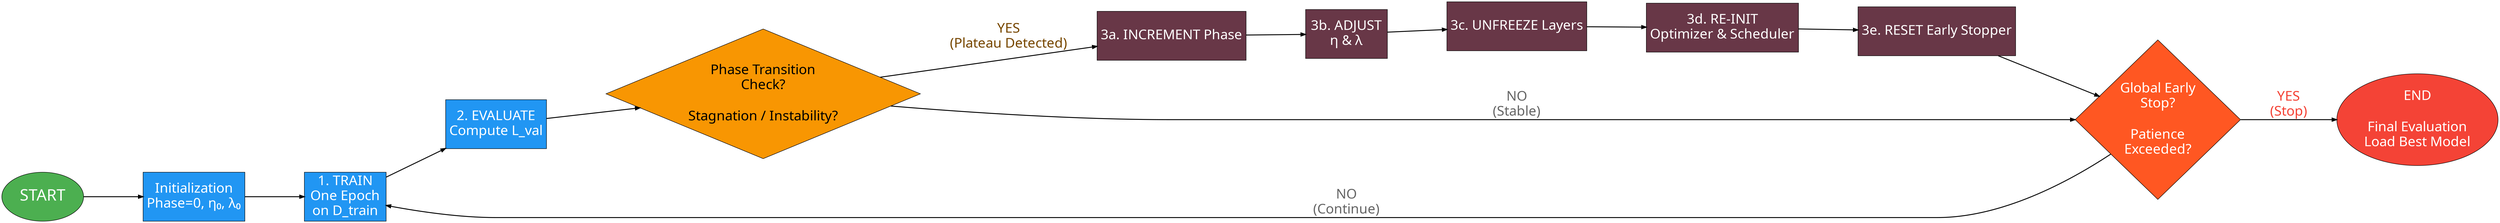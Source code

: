 digraph ProgressiveFineTuning {
    // Layout settings
    rankdir=LR;
    bgcolor=""#ffffff"";
    nodesep=1.2;
    ranksep=1.8;
    
    // Default styles
    node [fontname="Times New Roman", fontsize=30, style=filled, shape=box, width=2.5, height=1.5, fontcolor="#5a3030ff", fillcolor="#96d0ffff", penwidth=1];
    edge [fontname="Times New Roman", fontsize=20, color=black, fontcolor=black, penwidth=2];
    
    // Nodes
    start [label="START", shape=ellipse, fillcolor="#4CAF50", fontcolor="#ffffff", fontsize=35];
    init [label="Initialization\nPhase=0, η₀, λ₀", fillcolor="#2196F3", fontcolor="#ffffff"];
    train [label="1. TRAIN\nOne Epoch\non D_train", fillcolor="#2196F3", fontcolor="#ffffff"];
    eval [label="2. EVALUATE\nCompute L_val", fillcolor="#2196F3", fontcolor="#ffffff"];
    
    phase_check [label="Phase Transition\nCheck?\n\nStagnation / Instability?", shape=diamond, fillcolor="#f89602ff", fontcolor=black, width=1.5, height=1.5];
    
    inc_phase [label="3a. INCREMENT Phase", fillcolor="#683747ff", fontcolor="#ffffff"];
    adapt [label="3b. ADJUST\nη & λ", fillcolor="#683747ff", fontcolor="#ffffff"];
    unfreeze [label="3c. UNFREEZE Layers", fillcolor="#683747ff", fontcolor="#ffffff"];
    reinit [label="3d. RE-INIT\nOptimizer & Scheduler", fillcolor="#683747ff", fontcolor="#ffffff"];
    reset [label="3e. RESET Early Stopper", fillcolor="#683747ff", fontcolor="#ffffff"];
    
    early_stop [label="Global Early\nStop?\n\nPatience\nExceeded?", shape=diamond, fillcolor="#FF5722", fontcolor="#ffffff", width=2, height=1.5];
    
    end [label="END\n\nFinal Evaluation\nLoad Best Model", shape=ellipse, fillcolor="#F44336", fontcolor="#ffffff", fontsize=30];
    
    // Connections
    start -> init;
    init -> train;
    train -> eval;
    eval -> phase_check;
    
    phase_check -> inc_phase [label="YES\n(Plateau Detected)", fontcolor="#774700ff", fontsize=30];
    inc_phase -> adapt;
    adapt -> unfreeze;
    unfreeze -> reinit;
    reinit -> reset;
    reset -> early_stop;
    
    phase_check -> early_stop [label="NO\n(Stable)", fontcolor="#666666", fontsize=30];
    early_stop -> train [label="NO\n(Continue)", fontcolor="#666666", fontsize=30];
    early_stop -> end [label="YES\n(Stop)", fontcolor="#F44336", fontsize=30];
}